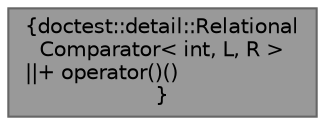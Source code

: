 digraph "doctest::detail::RelationalComparator&lt; int, L, R &gt;"
{
 // LATEX_PDF_SIZE
  bgcolor="transparent";
  edge [fontname=Helvetica,fontsize=10,labelfontname=Helvetica,labelfontsize=10];
  node [fontname=Helvetica,fontsize=10,shape=box,height=0.2,width=0.4];
  Node1 [label="{doctest::detail::Relational\lComparator\< int, L, R \>\n||+ operator()()\l}",height=0.2,width=0.4,color="gray40", fillcolor="grey60", style="filled", fontcolor="black",tooltip=" "];
}
